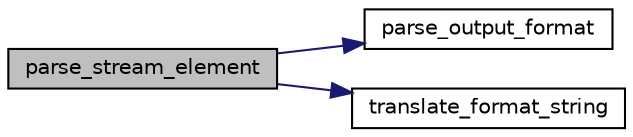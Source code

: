 digraph "parse_stream_element"
{
 // LATEX_PDF_SIZE
  edge [fontname="Helvetica",fontsize="10",labelfontname="Helvetica",labelfontsize="10"];
  node [fontname="Helvetica",fontsize="10",shape=record];
  rankdir="LR";
  Node1 [label="parse_stream_element",height=0.2,width=0.4,color="black", fillcolor="grey75", style="filled", fontcolor="black",tooltip=" "];
  Node1 -> Node2 [color="midnightblue",fontsize="10",style="solid"];
  Node2 [label="parse_output_format",height=0.2,width=0.4,color="black", fillcolor="white", style="filled",URL="$test__util_8cpp.html#ae571a7da4242322f10141e3a8e4a7583",tooltip=" "];
  Node1 -> Node3 [color="midnightblue",fontsize="10",style="solid"];
  Node3 [label="translate_format_string",height=0.2,width=0.4,color="black", fillcolor="white", style="filled",URL="$test__util_8cpp.html#a2f1d5926feb78a375a9bd7e75e792727",tooltip=" "];
}
